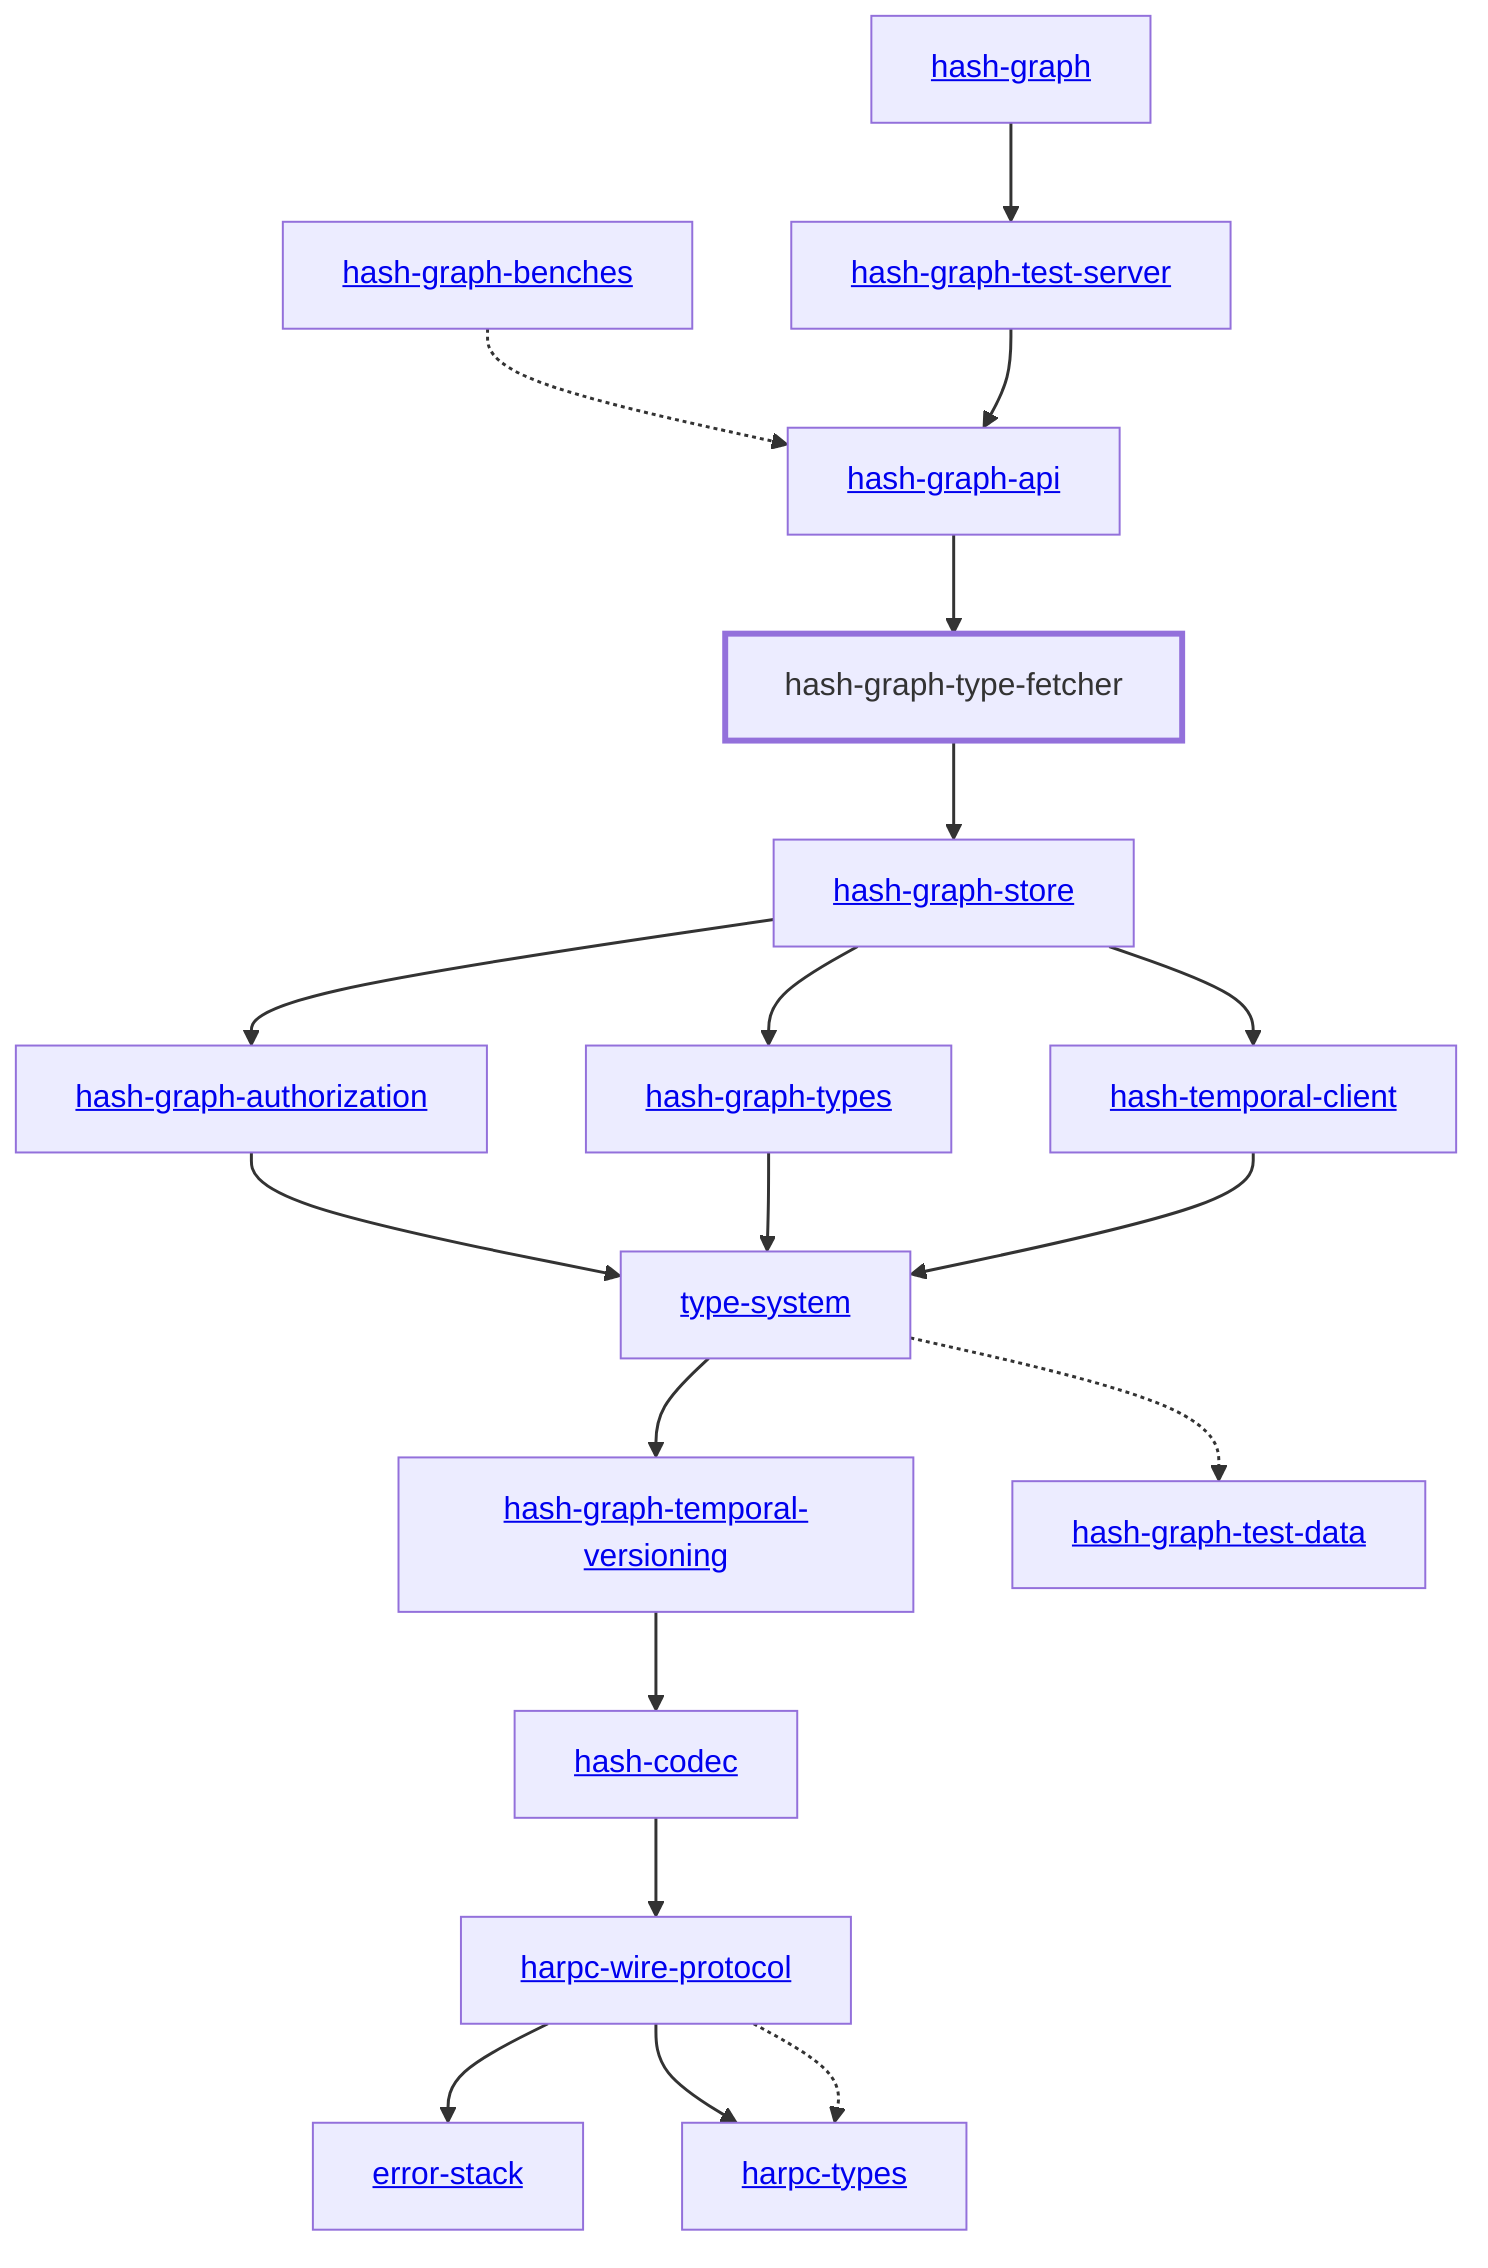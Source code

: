 graph TD
    linkStyle default stroke-width:1.5px
    classDef default stroke-width:1px
    classDef root stroke-width:3px
    classDef dev stroke-width:1px
    classDef build stroke-width:1px
    %% Legend
    %% --> : Normal dependency
    %% -.-> : Dev dependency
    %% ---> : Build dependency
    0[<a href="../harpc_wire_protocol/index.html">harpc-wire-protocol</a>]
    1[<a href="../hash_codec/index.html">hash-codec</a>]
    2[<a href="../hash_graph/index.html">hash-graph</a>]
    3[<a href="../hash_graph_api/index.html">hash-graph-api</a>]
    4[<a href="../hash_graph_authorization/index.html">hash-graph-authorization</a>]
    5[<a href="../hash_graph_benches/index.html">hash-graph-benches</a>]
    6[<a href="../hash_temporal_client/index.html">hash-temporal-client</a>]
    7[<a href="../error_stack/index.html">error-stack</a>]
    8[hash-graph-type-fetcher]
    class 8 root
    9[<a href="../hash_graph_types/index.html">hash-graph-types</a>]
    10[<a href="../type_system/index.html">type-system</a>]
    11[<a href="../hash_graph_store/index.html">hash-graph-store</a>]
    12[<a href="../hash_graph_temporal_versioning/index.html">hash-graph-temporal-versioning</a>]
    13[<a href="../hash_graph_test_data/index.html">hash-graph-test-data</a>]
    14[<a href="../hash_graph_test_server/index.html">hash-graph-test-server</a>]
    15[<a href="../harpc_types/index.html">harpc-types</a>]
    3 --> 8
    5 -.-> 3
    14 --> 3
    4 --> 10
    9 --> 10
    11 --> 4
    11 --> 6
    10 -.-> 13
    12 --> 1
    10 --> 12
    8 --> 11
    6 --> 10
    0 --> 7
    0 --> 15
    0 -.-> 15
    1 --> 0
    2 --> 14
    11 --> 9